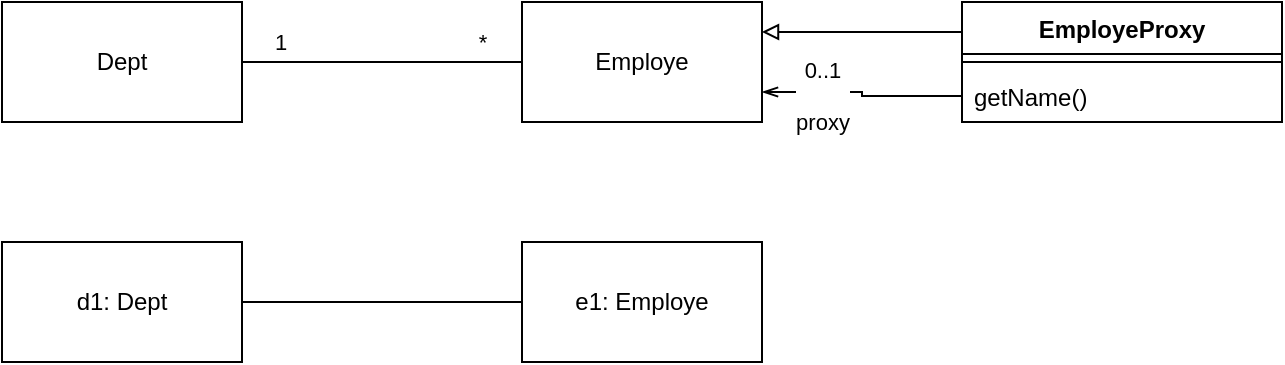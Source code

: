 <mxfile version="13.7.7" type="device"><diagram id="qnxRXt7XSZIyb2SBhUwH" name="Page-1"><mxGraphModel dx="796" dy="418" grid="1" gridSize="10" guides="1" tooltips="1" connect="1" arrows="1" fold="1" page="1" pageScale="1" pageWidth="827" pageHeight="1169" math="0" shadow="0"><root><mxCell id="0"/><mxCell id="1" parent="0"/><mxCell id="HIczmYZG010_QX38tFyZ-1" value="Dept" style="rounded=0;whiteSpace=wrap;html=1;" vertex="1" parent="1"><mxGeometry x="110" y="130" width="120" height="60" as="geometry"/></mxCell><mxCell id="HIczmYZG010_QX38tFyZ-2" value="Employe" style="rounded=0;whiteSpace=wrap;html=1;" vertex="1" parent="1"><mxGeometry x="370" y="130" width="120" height="60" as="geometry"/></mxCell><mxCell id="HIczmYZG010_QX38tFyZ-3" value="d1: Dept" style="rounded=0;whiteSpace=wrap;html=1;" vertex="1" parent="1"><mxGeometry x="110" y="250" width="120" height="60" as="geometry"/></mxCell><mxCell id="HIczmYZG010_QX38tFyZ-4" value="e1: Employe" style="rounded=0;whiteSpace=wrap;html=1;" vertex="1" parent="1"><mxGeometry x="370" y="250" width="120" height="60" as="geometry"/></mxCell><mxCell id="HIczmYZG010_QX38tFyZ-5" value="" style="endArrow=none;html=1;exitX=1;exitY=0.5;exitDx=0;exitDy=0;entryX=0;entryY=0.5;entryDx=0;entryDy=0;" edge="1" parent="1" source="HIczmYZG010_QX38tFyZ-1" target="HIczmYZG010_QX38tFyZ-2"><mxGeometry width="50" height="50" relative="1" as="geometry"><mxPoint x="380" y="280" as="sourcePoint"/><mxPoint x="430" y="230" as="targetPoint"/></mxGeometry></mxCell><mxCell id="HIczmYZG010_QX38tFyZ-6" value="1" style="edgeLabel;html=1;align=center;verticalAlign=middle;resizable=0;points=[];" vertex="1" connectable="0" parent="HIczmYZG010_QX38tFyZ-5"><mxGeometry x="-0.729" y="-3" relative="1" as="geometry"><mxPoint y="-13" as="offset"/></mxGeometry></mxCell><mxCell id="HIczmYZG010_QX38tFyZ-7" value="*" style="edgeLabel;html=1;align=center;verticalAlign=middle;resizable=0;points=[];" vertex="1" connectable="0" parent="HIczmYZG010_QX38tFyZ-5"><mxGeometry x="0.757" y="-1" relative="1" as="geometry"><mxPoint x="-3" y="-11" as="offset"/></mxGeometry></mxCell><mxCell id="HIczmYZG010_QX38tFyZ-8" value="" style="endArrow=none;html=1;exitX=1;exitY=0.5;exitDx=0;exitDy=0;entryX=0;entryY=0.5;entryDx=0;entryDy=0;" edge="1" parent="1" source="HIczmYZG010_QX38tFyZ-3" target="HIczmYZG010_QX38tFyZ-4"><mxGeometry width="50" height="50" relative="1" as="geometry"><mxPoint x="380" y="280" as="sourcePoint"/><mxPoint x="430" y="230" as="targetPoint"/></mxGeometry></mxCell><mxCell id="HIczmYZG010_QX38tFyZ-16" style="edgeStyle=orthogonalEdgeStyle;rounded=0;orthogonalLoop=1;jettySize=auto;html=1;exitX=0;exitY=0.25;exitDx=0;exitDy=0;entryX=1;entryY=0.25;entryDx=0;entryDy=0;endArrow=block;endFill=0;" edge="1" parent="1" source="HIczmYZG010_QX38tFyZ-11" target="HIczmYZG010_QX38tFyZ-2"><mxGeometry relative="1" as="geometry"/></mxCell><mxCell id="HIczmYZG010_QX38tFyZ-11" value="EmployeProxy" style="swimlane;fontStyle=1;align=center;verticalAlign=top;childLayout=stackLayout;horizontal=1;startSize=26;horizontalStack=0;resizeParent=1;resizeParentMax=0;resizeLast=0;collapsible=1;marginBottom=0;" vertex="1" parent="1"><mxGeometry x="590" y="130" width="160" height="60" as="geometry"/></mxCell><mxCell id="HIczmYZG010_QX38tFyZ-13" value="" style="line;strokeWidth=1;fillColor=none;align=left;verticalAlign=middle;spacingTop=-1;spacingLeft=3;spacingRight=3;rotatable=0;labelPosition=right;points=[];portConstraint=eastwest;" vertex="1" parent="HIczmYZG010_QX38tFyZ-11"><mxGeometry y="26" width="160" height="8" as="geometry"/></mxCell><mxCell id="HIczmYZG010_QX38tFyZ-14" value="getName()" style="text;strokeColor=none;fillColor=none;align=left;verticalAlign=top;spacingLeft=4;spacingRight=4;overflow=hidden;rotatable=0;points=[[0,0.5],[1,0.5]];portConstraint=eastwest;" vertex="1" parent="HIczmYZG010_QX38tFyZ-11"><mxGeometry y="34" width="160" height="26" as="geometry"/></mxCell><mxCell id="HIczmYZG010_QX38tFyZ-17" style="edgeStyle=orthogonalEdgeStyle;rounded=0;orthogonalLoop=1;jettySize=auto;html=1;exitX=0;exitY=0.5;exitDx=0;exitDy=0;entryX=1;entryY=0.75;entryDx=0;entryDy=0;endArrow=openThin;endFill=0;" edge="1" parent="1" source="HIczmYZG010_QX38tFyZ-14" target="HIczmYZG010_QX38tFyZ-2"><mxGeometry relative="1" as="geometry"/></mxCell><mxCell id="HIczmYZG010_QX38tFyZ-18" value="0..1&lt;br&gt;&lt;br&gt;proxy" style="edgeLabel;html=1;align=center;verticalAlign=middle;resizable=0;points=[];" vertex="1" connectable="0" parent="HIczmYZG010_QX38tFyZ-17"><mxGeometry x="-0.235" y="1" relative="1" as="geometry"><mxPoint x="-31" y="-1" as="offset"/></mxGeometry></mxCell></root></mxGraphModel></diagram></mxfile>
